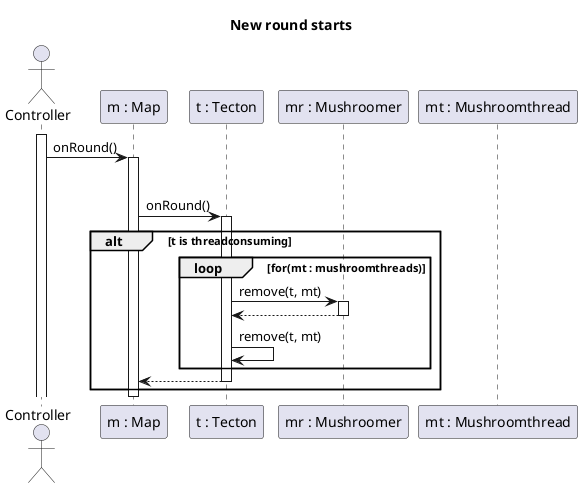 @startuml New round starts
title New round starts

actor Controller
participant "m : Map" as M
participant "t : Tecton" as T
participant "mr : Mushroomer" as MR
participant "mt : Mushroomthread" as MT

activate Controller
Controller -> M : onRound()
activate M

loop for(t : tectons)
    M -> T : onRound()
    activate T

    alt t is threadconsuming
        loop for(mt : mushroomthreads)
            T -> MR : remove(t, mt)
            activate MR
            T <-- MR
            deactivate MR

            T -> T : remove(t, mt)
        end
        M <-- T
        deactivate T
    end

    deactivate M

    @enduml